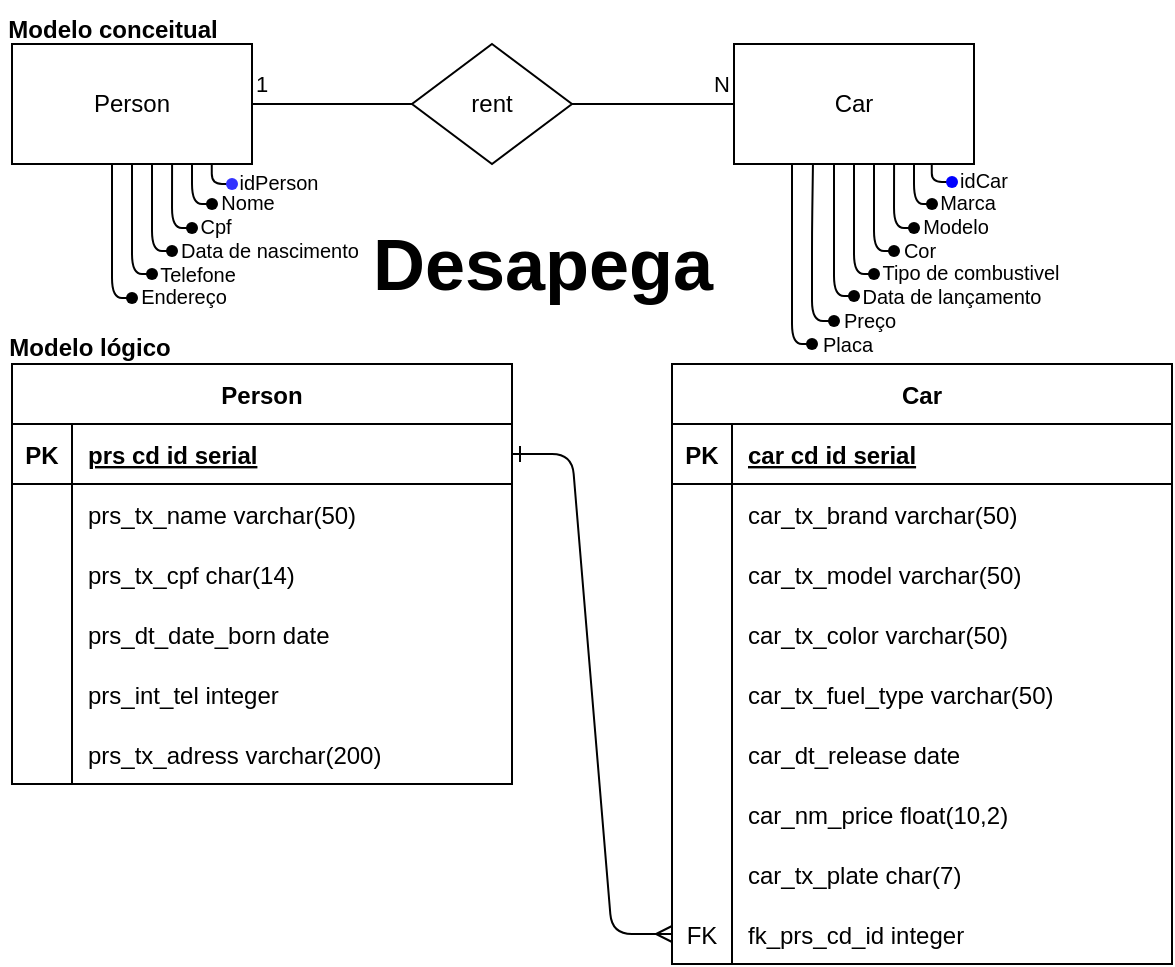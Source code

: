 <mxfile version="21.6.8" type="device">
  <diagram id="R2lEEEUBdFMjLlhIrx00" name="Page-1">
    <mxGraphModel dx="880" dy="1538" grid="1" gridSize="10" guides="1" tooltips="1" connect="1" arrows="1" fold="1" page="1" pageScale="1" pageWidth="850" pageHeight="1100" math="0" shadow="0" extFonts="Permanent Marker^https://fonts.googleapis.com/css?family=Permanent+Marker">
      <root>
        <mxCell id="0" />
        <mxCell id="1" parent="0" />
        <mxCell id="C-vyLk0tnHw3VtMMgP7b-1" value="" style="edgeStyle=entityRelationEdgeStyle;endArrow=ERmany;startArrow=ERone;endFill=0;startFill=0;entryX=0;entryY=0.5;entryDx=0;entryDy=0;rounded=1;" parent="1" source="C-vyLk0tnHw3VtMMgP7b-24" target="DsiTZNn70ycX-_VobmkY-86" edge="1">
          <mxGeometry width="100" height="100" relative="1" as="geometry">
            <mxPoint x="340" y="720" as="sourcePoint" />
            <mxPoint x="440" y="620" as="targetPoint" />
          </mxGeometry>
        </mxCell>
        <mxCell id="C-vyLk0tnHw3VtMMgP7b-2" value="Car" style="shape=table;startSize=30;container=1;collapsible=1;childLayout=tableLayout;fixedRows=1;rowLines=0;fontStyle=1;align=center;resizeLast=1;rounded=0;" parent="1" vertex="1">
          <mxGeometry x="450" y="120" width="250" height="300" as="geometry" />
        </mxCell>
        <mxCell id="C-vyLk0tnHw3VtMMgP7b-3" value="" style="shape=partialRectangle;collapsible=0;dropTarget=0;pointerEvents=0;fillColor=none;points=[[0,0.5],[1,0.5]];portConstraint=eastwest;top=0;left=0;right=0;bottom=1;rounded=0;" parent="C-vyLk0tnHw3VtMMgP7b-2" vertex="1">
          <mxGeometry y="30" width="250" height="30" as="geometry" />
        </mxCell>
        <mxCell id="C-vyLk0tnHw3VtMMgP7b-4" value="PK" style="shape=partialRectangle;overflow=hidden;connectable=0;fillColor=none;top=0;left=0;bottom=0;right=0;fontStyle=1;rounded=0;" parent="C-vyLk0tnHw3VtMMgP7b-3" vertex="1">
          <mxGeometry width="30" height="30" as="geometry">
            <mxRectangle width="30" height="30" as="alternateBounds" />
          </mxGeometry>
        </mxCell>
        <mxCell id="C-vyLk0tnHw3VtMMgP7b-5" value="car cd id serial" style="shape=partialRectangle;overflow=hidden;connectable=0;fillColor=none;top=0;left=0;bottom=0;right=0;align=left;spacingLeft=6;fontStyle=5;rounded=0;" parent="C-vyLk0tnHw3VtMMgP7b-3" vertex="1">
          <mxGeometry x="30" width="220" height="30" as="geometry">
            <mxRectangle width="220" height="30" as="alternateBounds" />
          </mxGeometry>
        </mxCell>
        <mxCell id="C-vyLk0tnHw3VtMMgP7b-6" value="" style="shape=partialRectangle;collapsible=0;dropTarget=0;pointerEvents=0;fillColor=none;points=[[0,0.5],[1,0.5]];portConstraint=eastwest;top=0;left=0;right=0;bottom=0;rounded=0;" parent="C-vyLk0tnHw3VtMMgP7b-2" vertex="1">
          <mxGeometry y="60" width="250" height="30" as="geometry" />
        </mxCell>
        <mxCell id="C-vyLk0tnHw3VtMMgP7b-7" value="" style="shape=partialRectangle;overflow=hidden;connectable=0;fillColor=none;top=0;left=0;bottom=0;right=0;rounded=0;" parent="C-vyLk0tnHw3VtMMgP7b-6" vertex="1">
          <mxGeometry width="30" height="30" as="geometry">
            <mxRectangle width="30" height="30" as="alternateBounds" />
          </mxGeometry>
        </mxCell>
        <mxCell id="C-vyLk0tnHw3VtMMgP7b-8" value="car_tx_brand varchar(50)" style="shape=partialRectangle;overflow=hidden;connectable=0;fillColor=none;top=0;left=0;bottom=0;right=0;align=left;spacingLeft=6;rounded=0;" parent="C-vyLk0tnHw3VtMMgP7b-6" vertex="1">
          <mxGeometry x="30" width="220" height="30" as="geometry">
            <mxRectangle width="220" height="30" as="alternateBounds" />
          </mxGeometry>
        </mxCell>
        <mxCell id="C-vyLk0tnHw3VtMMgP7b-9" value="" style="shape=partialRectangle;collapsible=0;dropTarget=0;pointerEvents=0;fillColor=none;points=[[0,0.5],[1,0.5]];portConstraint=eastwest;top=0;left=0;right=0;bottom=0;rounded=0;" parent="C-vyLk0tnHw3VtMMgP7b-2" vertex="1">
          <mxGeometry y="90" width="250" height="30" as="geometry" />
        </mxCell>
        <mxCell id="C-vyLk0tnHw3VtMMgP7b-10" value="" style="shape=partialRectangle;overflow=hidden;connectable=0;fillColor=none;top=0;left=0;bottom=0;right=0;rounded=0;" parent="C-vyLk0tnHw3VtMMgP7b-9" vertex="1">
          <mxGeometry width="30" height="30" as="geometry">
            <mxRectangle width="30" height="30" as="alternateBounds" />
          </mxGeometry>
        </mxCell>
        <mxCell id="C-vyLk0tnHw3VtMMgP7b-11" value="car_tx_model varchar(50)" style="shape=partialRectangle;overflow=hidden;connectable=0;fillColor=none;top=0;left=0;bottom=0;right=0;align=left;spacingLeft=6;rounded=0;" parent="C-vyLk0tnHw3VtMMgP7b-9" vertex="1">
          <mxGeometry x="30" width="220" height="30" as="geometry">
            <mxRectangle width="220" height="30" as="alternateBounds" />
          </mxGeometry>
        </mxCell>
        <mxCell id="DsiTZNn70ycX-_VobmkY-77" value="" style="shape=partialRectangle;collapsible=0;dropTarget=0;pointerEvents=0;fillColor=none;points=[[0,0.5],[1,0.5]];portConstraint=eastwest;top=0;left=0;right=0;bottom=0;rounded=0;" parent="C-vyLk0tnHw3VtMMgP7b-2" vertex="1">
          <mxGeometry y="120" width="250" height="30" as="geometry" />
        </mxCell>
        <mxCell id="DsiTZNn70ycX-_VobmkY-78" value="" style="shape=partialRectangle;overflow=hidden;connectable=0;fillColor=none;top=0;left=0;bottom=0;right=0;rounded=0;" parent="DsiTZNn70ycX-_VobmkY-77" vertex="1">
          <mxGeometry width="30" height="30" as="geometry">
            <mxRectangle width="30" height="30" as="alternateBounds" />
          </mxGeometry>
        </mxCell>
        <mxCell id="DsiTZNn70ycX-_VobmkY-79" value="car_tx_color varchar(50)" style="shape=partialRectangle;overflow=hidden;connectable=0;fillColor=none;top=0;left=0;bottom=0;right=0;align=left;spacingLeft=6;rounded=0;" parent="DsiTZNn70ycX-_VobmkY-77" vertex="1">
          <mxGeometry x="30" width="220" height="30" as="geometry">
            <mxRectangle width="220" height="30" as="alternateBounds" />
          </mxGeometry>
        </mxCell>
        <mxCell id="DsiTZNn70ycX-_VobmkY-74" value="" style="shape=partialRectangle;collapsible=0;dropTarget=0;pointerEvents=0;fillColor=none;points=[[0,0.5],[1,0.5]];portConstraint=eastwest;top=0;left=0;right=0;bottom=0;rounded=0;" parent="C-vyLk0tnHw3VtMMgP7b-2" vertex="1">
          <mxGeometry y="150" width="250" height="30" as="geometry" />
        </mxCell>
        <mxCell id="DsiTZNn70ycX-_VobmkY-75" value="" style="shape=partialRectangle;overflow=hidden;connectable=0;fillColor=none;top=0;left=0;bottom=0;right=0;rounded=0;" parent="DsiTZNn70ycX-_VobmkY-74" vertex="1">
          <mxGeometry width="30" height="30" as="geometry">
            <mxRectangle width="30" height="30" as="alternateBounds" />
          </mxGeometry>
        </mxCell>
        <mxCell id="DsiTZNn70ycX-_VobmkY-76" value="car_tx_fuel_type varchar(50)" style="shape=partialRectangle;overflow=hidden;connectable=0;fillColor=none;top=0;left=0;bottom=0;right=0;align=left;spacingLeft=6;rounded=0;" parent="DsiTZNn70ycX-_VobmkY-74" vertex="1">
          <mxGeometry x="30" width="220" height="30" as="geometry">
            <mxRectangle width="220" height="30" as="alternateBounds" />
          </mxGeometry>
        </mxCell>
        <mxCell id="DsiTZNn70ycX-_VobmkY-55" value="" style="shape=partialRectangle;collapsible=0;dropTarget=0;pointerEvents=0;fillColor=none;points=[[0,0.5],[1,0.5]];portConstraint=eastwest;top=0;left=0;right=0;bottom=0;rounded=0;" parent="C-vyLk0tnHw3VtMMgP7b-2" vertex="1">
          <mxGeometry y="180" width="250" height="30" as="geometry" />
        </mxCell>
        <mxCell id="DsiTZNn70ycX-_VobmkY-56" value="" style="shape=partialRectangle;overflow=hidden;connectable=0;fillColor=none;top=0;left=0;bottom=0;right=0;rounded=0;" parent="DsiTZNn70ycX-_VobmkY-55" vertex="1">
          <mxGeometry width="30" height="30" as="geometry">
            <mxRectangle width="30" height="30" as="alternateBounds" />
          </mxGeometry>
        </mxCell>
        <mxCell id="DsiTZNn70ycX-_VobmkY-57" value="car_dt_release date" style="shape=partialRectangle;overflow=hidden;connectable=0;fillColor=none;top=0;left=0;bottom=0;right=0;align=left;spacingLeft=6;rounded=0;" parent="DsiTZNn70ycX-_VobmkY-55" vertex="1">
          <mxGeometry x="30" width="220" height="30" as="geometry">
            <mxRectangle width="220" height="30" as="alternateBounds" />
          </mxGeometry>
        </mxCell>
        <mxCell id="DsiTZNn70ycX-_VobmkY-97" value="" style="shape=partialRectangle;collapsible=0;dropTarget=0;pointerEvents=0;fillColor=none;points=[[0,0.5],[1,0.5]];portConstraint=eastwest;top=0;left=0;right=0;bottom=0;rounded=0;" parent="C-vyLk0tnHw3VtMMgP7b-2" vertex="1">
          <mxGeometry y="210" width="250" height="30" as="geometry" />
        </mxCell>
        <mxCell id="DsiTZNn70ycX-_VobmkY-98" value="" style="shape=partialRectangle;overflow=hidden;connectable=0;fillColor=none;top=0;left=0;bottom=0;right=0;rounded=0;" parent="DsiTZNn70ycX-_VobmkY-97" vertex="1">
          <mxGeometry width="30" height="30" as="geometry">
            <mxRectangle width="30" height="30" as="alternateBounds" />
          </mxGeometry>
        </mxCell>
        <mxCell id="DsiTZNn70ycX-_VobmkY-99" value="car_nm_price float(10,2)" style="shape=partialRectangle;overflow=hidden;connectable=0;fillColor=none;top=0;left=0;bottom=0;right=0;align=left;spacingLeft=6;rounded=0;" parent="DsiTZNn70ycX-_VobmkY-97" vertex="1">
          <mxGeometry x="30" width="220" height="30" as="geometry">
            <mxRectangle width="220" height="30" as="alternateBounds" />
          </mxGeometry>
        </mxCell>
        <mxCell id="DsiTZNn70ycX-_VobmkY-100" value="" style="shape=partialRectangle;collapsible=0;dropTarget=0;pointerEvents=0;fillColor=none;points=[[0,0.5],[1,0.5]];portConstraint=eastwest;top=0;left=0;right=0;bottom=0;rounded=0;" parent="C-vyLk0tnHw3VtMMgP7b-2" vertex="1">
          <mxGeometry y="240" width="250" height="30" as="geometry" />
        </mxCell>
        <mxCell id="DsiTZNn70ycX-_VobmkY-101" value="" style="shape=partialRectangle;overflow=hidden;connectable=0;fillColor=none;top=0;left=0;bottom=0;right=0;rounded=0;" parent="DsiTZNn70ycX-_VobmkY-100" vertex="1">
          <mxGeometry width="30" height="30" as="geometry">
            <mxRectangle width="30" height="30" as="alternateBounds" />
          </mxGeometry>
        </mxCell>
        <mxCell id="DsiTZNn70ycX-_VobmkY-102" value="car_tx_plate char(7)" style="shape=partialRectangle;overflow=hidden;connectable=0;fillColor=none;top=0;left=0;bottom=0;right=0;align=left;spacingLeft=6;rounded=0;" parent="DsiTZNn70ycX-_VobmkY-100" vertex="1">
          <mxGeometry x="30" width="220" height="30" as="geometry">
            <mxRectangle width="220" height="30" as="alternateBounds" />
          </mxGeometry>
        </mxCell>
        <mxCell id="DsiTZNn70ycX-_VobmkY-86" value="" style="shape=partialRectangle;collapsible=0;dropTarget=0;pointerEvents=0;fillColor=none;points=[[0,0.5],[1,0.5]];portConstraint=eastwest;top=0;left=0;right=0;bottom=0;rounded=0;" parent="C-vyLk0tnHw3VtMMgP7b-2" vertex="1">
          <mxGeometry y="270" width="250" height="30" as="geometry" />
        </mxCell>
        <mxCell id="DsiTZNn70ycX-_VobmkY-87" value="FK" style="shape=partialRectangle;overflow=hidden;connectable=0;fillColor=none;top=0;left=0;bottom=0;right=0;rounded=0;" parent="DsiTZNn70ycX-_VobmkY-86" vertex="1">
          <mxGeometry width="30" height="30" as="geometry">
            <mxRectangle width="30" height="30" as="alternateBounds" />
          </mxGeometry>
        </mxCell>
        <mxCell id="DsiTZNn70ycX-_VobmkY-88" value="fk_prs_cd_id integer" style="shape=partialRectangle;overflow=hidden;connectable=0;fillColor=none;top=0;left=0;bottom=0;right=0;align=left;spacingLeft=6;rounded=0;" parent="DsiTZNn70ycX-_VobmkY-86" vertex="1">
          <mxGeometry x="30" width="220" height="30" as="geometry">
            <mxRectangle width="220" height="30" as="alternateBounds" />
          </mxGeometry>
        </mxCell>
        <mxCell id="C-vyLk0tnHw3VtMMgP7b-23" value="Person" style="shape=table;startSize=30;container=1;collapsible=1;childLayout=tableLayout;fixedRows=1;rowLines=0;fontStyle=1;align=center;resizeLast=1;rounded=0;" parent="1" vertex="1">
          <mxGeometry x="120" y="120" width="250" height="210" as="geometry" />
        </mxCell>
        <mxCell id="C-vyLk0tnHw3VtMMgP7b-24" value="" style="shape=partialRectangle;collapsible=0;dropTarget=0;pointerEvents=0;fillColor=none;points=[[0,0.5],[1,0.5]];portConstraint=eastwest;top=0;left=0;right=0;bottom=1;rounded=0;" parent="C-vyLk0tnHw3VtMMgP7b-23" vertex="1">
          <mxGeometry y="30" width="250" height="30" as="geometry" />
        </mxCell>
        <mxCell id="C-vyLk0tnHw3VtMMgP7b-25" value="PK" style="shape=partialRectangle;overflow=hidden;connectable=0;fillColor=none;top=0;left=0;bottom=0;right=0;fontStyle=1;rounded=0;" parent="C-vyLk0tnHw3VtMMgP7b-24" vertex="1">
          <mxGeometry width="30" height="30" as="geometry">
            <mxRectangle width="30" height="30" as="alternateBounds" />
          </mxGeometry>
        </mxCell>
        <mxCell id="C-vyLk0tnHw3VtMMgP7b-26" value="prs cd id serial" style="shape=partialRectangle;overflow=hidden;connectable=0;fillColor=none;top=0;left=0;bottom=0;right=0;align=left;spacingLeft=6;fontStyle=5;rounded=0;" parent="C-vyLk0tnHw3VtMMgP7b-24" vertex="1">
          <mxGeometry x="30" width="220" height="30" as="geometry">
            <mxRectangle width="220" height="30" as="alternateBounds" />
          </mxGeometry>
        </mxCell>
        <mxCell id="C-vyLk0tnHw3VtMMgP7b-27" value="" style="shape=partialRectangle;collapsible=0;dropTarget=0;pointerEvents=0;fillColor=none;points=[[0,0.5],[1,0.5]];portConstraint=eastwest;top=0;left=0;right=0;bottom=0;rounded=0;" parent="C-vyLk0tnHw3VtMMgP7b-23" vertex="1">
          <mxGeometry y="60" width="250" height="30" as="geometry" />
        </mxCell>
        <mxCell id="C-vyLk0tnHw3VtMMgP7b-28" value="" style="shape=partialRectangle;overflow=hidden;connectable=0;fillColor=none;top=0;left=0;bottom=0;right=0;rounded=0;" parent="C-vyLk0tnHw3VtMMgP7b-27" vertex="1">
          <mxGeometry width="30" height="30" as="geometry">
            <mxRectangle width="30" height="30" as="alternateBounds" />
          </mxGeometry>
        </mxCell>
        <mxCell id="C-vyLk0tnHw3VtMMgP7b-29" value="prs_tx_name varchar(50)" style="shape=partialRectangle;overflow=hidden;connectable=0;fillColor=none;top=0;left=0;bottom=0;right=0;align=left;spacingLeft=6;rounded=0;" parent="C-vyLk0tnHw3VtMMgP7b-27" vertex="1">
          <mxGeometry x="30" width="220" height="30" as="geometry">
            <mxRectangle width="220" height="30" as="alternateBounds" />
          </mxGeometry>
        </mxCell>
        <mxCell id="DsiTZNn70ycX-_VobmkY-1" value="" style="shape=partialRectangle;collapsible=0;dropTarget=0;pointerEvents=0;fillColor=none;points=[[0,0.5],[1,0.5]];portConstraint=eastwest;top=0;left=0;right=0;bottom=0;rounded=0;" parent="C-vyLk0tnHw3VtMMgP7b-23" vertex="1">
          <mxGeometry y="90" width="250" height="30" as="geometry" />
        </mxCell>
        <mxCell id="DsiTZNn70ycX-_VobmkY-2" value="" style="shape=partialRectangle;overflow=hidden;connectable=0;fillColor=none;top=0;left=0;bottom=0;right=0;rounded=0;" parent="DsiTZNn70ycX-_VobmkY-1" vertex="1">
          <mxGeometry width="30" height="30" as="geometry">
            <mxRectangle width="30" height="30" as="alternateBounds" />
          </mxGeometry>
        </mxCell>
        <mxCell id="DsiTZNn70ycX-_VobmkY-3" value="prs_tx_cpf char(14)" style="shape=partialRectangle;overflow=hidden;connectable=0;fillColor=none;top=0;left=0;bottom=0;right=0;align=left;spacingLeft=6;rounded=0;" parent="DsiTZNn70ycX-_VobmkY-1" vertex="1">
          <mxGeometry x="30" width="220" height="30" as="geometry">
            <mxRectangle width="220" height="30" as="alternateBounds" />
          </mxGeometry>
        </mxCell>
        <mxCell id="DsiTZNn70ycX-_VobmkY-4" value="" style="shape=partialRectangle;collapsible=0;dropTarget=0;pointerEvents=0;fillColor=none;points=[[0,0.5],[1,0.5]];portConstraint=eastwest;top=0;left=0;right=0;bottom=0;rounded=0;" parent="C-vyLk0tnHw3VtMMgP7b-23" vertex="1">
          <mxGeometry y="120" width="250" height="30" as="geometry" />
        </mxCell>
        <mxCell id="DsiTZNn70ycX-_VobmkY-5" value="" style="shape=partialRectangle;overflow=hidden;connectable=0;fillColor=none;top=0;left=0;bottom=0;right=0;rounded=0;" parent="DsiTZNn70ycX-_VobmkY-4" vertex="1">
          <mxGeometry width="30" height="30" as="geometry">
            <mxRectangle width="30" height="30" as="alternateBounds" />
          </mxGeometry>
        </mxCell>
        <mxCell id="DsiTZNn70ycX-_VobmkY-6" value="prs_dt_date_born date" style="shape=partialRectangle;overflow=hidden;connectable=0;fillColor=none;top=0;left=0;bottom=0;right=0;align=left;spacingLeft=6;rounded=0;" parent="DsiTZNn70ycX-_VobmkY-4" vertex="1">
          <mxGeometry x="30" width="220" height="30" as="geometry">
            <mxRectangle width="220" height="30" as="alternateBounds" />
          </mxGeometry>
        </mxCell>
        <mxCell id="DsiTZNn70ycX-_VobmkY-7" value="" style="shape=partialRectangle;collapsible=0;dropTarget=0;pointerEvents=0;fillColor=none;points=[[0,0.5],[1,0.5]];portConstraint=eastwest;top=0;left=0;right=0;bottom=0;rounded=0;" parent="C-vyLk0tnHw3VtMMgP7b-23" vertex="1">
          <mxGeometry y="150" width="250" height="30" as="geometry" />
        </mxCell>
        <mxCell id="DsiTZNn70ycX-_VobmkY-8" value="" style="shape=partialRectangle;overflow=hidden;connectable=0;fillColor=none;top=0;left=0;bottom=0;right=0;rounded=0;" parent="DsiTZNn70ycX-_VobmkY-7" vertex="1">
          <mxGeometry width="30" height="30" as="geometry">
            <mxRectangle width="30" height="30" as="alternateBounds" />
          </mxGeometry>
        </mxCell>
        <mxCell id="DsiTZNn70ycX-_VobmkY-9" value="prs_int_tel integer" style="shape=partialRectangle;overflow=hidden;connectable=0;fillColor=none;top=0;left=0;bottom=0;right=0;align=left;spacingLeft=6;rounded=0;" parent="DsiTZNn70ycX-_VobmkY-7" vertex="1">
          <mxGeometry x="30" width="220" height="30" as="geometry">
            <mxRectangle width="220" height="30" as="alternateBounds" />
          </mxGeometry>
        </mxCell>
        <mxCell id="DsiTZNn70ycX-_VobmkY-33" value="" style="shape=partialRectangle;collapsible=0;dropTarget=0;pointerEvents=0;fillColor=none;points=[[0,0.5],[1,0.5]];portConstraint=eastwest;top=0;left=0;right=0;bottom=0;rounded=0;" parent="C-vyLk0tnHw3VtMMgP7b-23" vertex="1">
          <mxGeometry y="180" width="250" height="30" as="geometry" />
        </mxCell>
        <mxCell id="DsiTZNn70ycX-_VobmkY-34" value="" style="shape=partialRectangle;overflow=hidden;connectable=0;fillColor=none;top=0;left=0;bottom=0;right=0;rounded=0;" parent="DsiTZNn70ycX-_VobmkY-33" vertex="1">
          <mxGeometry width="30" height="30" as="geometry">
            <mxRectangle width="30" height="30" as="alternateBounds" />
          </mxGeometry>
        </mxCell>
        <mxCell id="DsiTZNn70ycX-_VobmkY-35" value="prs_tx_adress varchar(200)" style="shape=partialRectangle;overflow=hidden;connectable=0;fillColor=none;top=0;left=0;bottom=0;right=0;align=left;spacingLeft=6;rounded=0;" parent="DsiTZNn70ycX-_VobmkY-33" vertex="1">
          <mxGeometry x="30" width="220" height="30" as="geometry">
            <mxRectangle width="220" height="30" as="alternateBounds" />
          </mxGeometry>
        </mxCell>
        <mxCell id="DsiTZNn70ycX-_VobmkY-10" value="Person" style="rounded=0;whiteSpace=wrap;html=1;" parent="1" vertex="1">
          <mxGeometry x="120" y="-40" width="120" height="60" as="geometry" />
        </mxCell>
        <mxCell id="DsiTZNn70ycX-_VobmkY-12" value="rent" style="rhombus;whiteSpace=wrap;html=1;rounded=0;" parent="1" vertex="1">
          <mxGeometry x="320" y="-40" width="80" height="60" as="geometry" />
        </mxCell>
        <mxCell id="DsiTZNn70ycX-_VobmkY-13" value="" style="endArrow=none;html=1;rounded=0;exitX=1;exitY=0.5;exitDx=0;exitDy=0;entryX=0;entryY=0.5;entryDx=0;entryDy=0;" parent="1" source="DsiTZNn70ycX-_VobmkY-10" target="DsiTZNn70ycX-_VobmkY-12" edge="1">
          <mxGeometry width="50" height="50" relative="1" as="geometry">
            <mxPoint x="360" y="150" as="sourcePoint" />
            <mxPoint x="410" y="100" as="targetPoint" />
          </mxGeometry>
        </mxCell>
        <mxCell id="DsiTZNn70ycX-_VobmkY-14" value="" style="endArrow=none;html=1;rounded=0;entryX=0;entryY=0.5;entryDx=0;entryDy=0;" parent="1" edge="1">
          <mxGeometry width="50" height="50" relative="1" as="geometry">
            <mxPoint x="400" y="-10" as="sourcePoint" />
            <mxPoint x="490" y="-10" as="targetPoint" />
          </mxGeometry>
        </mxCell>
        <mxCell id="DsiTZNn70ycX-_VobmkY-16" style="edgeStyle=orthogonalEdgeStyle;rounded=1;orthogonalLoop=1;jettySize=auto;html=1;entryX=0.75;entryY=1;entryDx=0;entryDy=0;endArrow=none;endFill=0;" parent="1" source="DsiTZNn70ycX-_VobmkY-15" target="DsiTZNn70ycX-_VobmkY-10" edge="1">
          <mxGeometry relative="1" as="geometry" />
        </mxCell>
        <mxCell id="DsiTZNn70ycX-_VobmkY-15" value="" style="shape=waypoint;sketch=0;fillStyle=solid;size=6;pointerEvents=1;points=[];fillColor=none;resizable=0;rotatable=0;perimeter=centerPerimeter;snapToPoint=1;rounded=0;" parent="1" vertex="1">
          <mxGeometry x="210" y="30" width="20" height="20" as="geometry" />
        </mxCell>
        <mxCell id="DsiTZNn70ycX-_VobmkY-18" value="&lt;font style=&quot;font-size: 10px;&quot;&gt;Nome&lt;/font&gt;" style="text;html=1;strokeColor=none;fillColor=none;align=center;verticalAlign=middle;whiteSpace=wrap;rounded=0;" parent="1" vertex="1">
          <mxGeometry x="220" y="31" width="36" height="15" as="geometry" />
        </mxCell>
        <mxCell id="DsiTZNn70ycX-_VobmkY-19" value="&lt;font style=&quot;font-size: 10px;&quot;&gt;Cpf&lt;/font&gt;" style="text;html=1;strokeColor=none;fillColor=none;align=center;verticalAlign=middle;whiteSpace=wrap;rounded=0;" parent="1" vertex="1">
          <mxGeometry x="209" y="43" width="26" height="15" as="geometry" />
        </mxCell>
        <mxCell id="DsiTZNn70ycX-_VobmkY-21" style="edgeStyle=orthogonalEdgeStyle;rounded=1;orthogonalLoop=1;jettySize=auto;html=1;entryX=0.667;entryY=1;entryDx=0;entryDy=0;entryPerimeter=0;endArrow=none;endFill=0;" parent="1" source="DsiTZNn70ycX-_VobmkY-20" target="DsiTZNn70ycX-_VobmkY-10" edge="1">
          <mxGeometry relative="1" as="geometry" />
        </mxCell>
        <mxCell id="DsiTZNn70ycX-_VobmkY-20" value="" style="shape=waypoint;sketch=0;fillStyle=solid;size=6;pointerEvents=1;points=[];fillColor=none;resizable=0;rotatable=0;perimeter=centerPerimeter;snapToPoint=1;rounded=0;" parent="1" vertex="1">
          <mxGeometry x="200" y="42" width="20" height="20" as="geometry" />
        </mxCell>
        <mxCell id="DsiTZNn70ycX-_VobmkY-23" value="&lt;font style=&quot;font-size: 10px;&quot;&gt;Data de nascimento&lt;/font&gt;" style="text;html=1;strokeColor=none;fillColor=none;align=center;verticalAlign=middle;whiteSpace=wrap;rounded=0;" parent="1" vertex="1">
          <mxGeometry x="201" y="55" width="96" height="15" as="geometry" />
        </mxCell>
        <mxCell id="DsiTZNn70ycX-_VobmkY-25" style="edgeStyle=orthogonalEdgeStyle;shape=connector;rounded=1;orthogonalLoop=1;jettySize=auto;html=1;labelBackgroundColor=default;strokeColor=default;fontFamily=Helvetica;fontSize=11;fontColor=default;endArrow=none;endFill=0;" parent="1" source="DsiTZNn70ycX-_VobmkY-24" edge="1">
          <mxGeometry relative="1" as="geometry">
            <mxPoint x="214" y="64.5" as="sourcePoint" />
            <mxPoint x="190" y="20" as="targetPoint" />
            <Array as="points">
              <mxPoint x="190" y="64" />
            </Array>
          </mxGeometry>
        </mxCell>
        <mxCell id="DsiTZNn70ycX-_VobmkY-24" value="" style="shape=waypoint;sketch=0;fillStyle=solid;size=6;pointerEvents=1;points=[];fillColor=none;resizable=0;rotatable=0;perimeter=centerPerimeter;snapToPoint=1;rounded=0;" parent="1" vertex="1">
          <mxGeometry x="190" y="53.5" width="20" height="20" as="geometry" />
        </mxCell>
        <mxCell id="DsiTZNn70ycX-_VobmkY-27" value="&lt;font style=&quot;font-size: 10px;&quot;&gt;Telefone&lt;/font&gt;" style="text;html=1;strokeColor=none;fillColor=none;align=center;verticalAlign=middle;whiteSpace=wrap;rounded=0;" parent="1" vertex="1">
          <mxGeometry x="190" y="67" width="46" height="15" as="geometry" />
        </mxCell>
        <mxCell id="DsiTZNn70ycX-_VobmkY-29" style="edgeStyle=orthogonalEdgeStyle;shape=connector;rounded=1;orthogonalLoop=1;jettySize=auto;html=1;labelBackgroundColor=default;strokeColor=default;fontFamily=Helvetica;fontSize=11;fontColor=default;endArrow=none;endFill=0;entryX=0.5;entryY=1;entryDx=0;entryDy=0;" parent="1" source="DsiTZNn70ycX-_VobmkY-28" target="DsiTZNn70ycX-_VobmkY-10" edge="1">
          <mxGeometry relative="1" as="geometry">
            <mxPoint x="180" y="78" as="targetPoint" />
            <Array as="points">
              <mxPoint x="180" y="75" />
            </Array>
          </mxGeometry>
        </mxCell>
        <mxCell id="DsiTZNn70ycX-_VobmkY-28" value="" style="shape=waypoint;sketch=0;fillStyle=solid;size=6;pointerEvents=1;points=[];fillColor=none;resizable=0;rotatable=0;perimeter=centerPerimeter;snapToPoint=1;rounded=0;" parent="1" vertex="1">
          <mxGeometry x="180" y="65" width="20" height="20" as="geometry" />
        </mxCell>
        <mxCell id="DsiTZNn70ycX-_VobmkY-30" value="&lt;font style=&quot;font-size: 10px;&quot;&gt;Endereço&lt;/font&gt;" style="text;html=1;strokeColor=none;fillColor=none;align=center;verticalAlign=middle;whiteSpace=wrap;rounded=0;" parent="1" vertex="1">
          <mxGeometry x="183" y="78" width="46" height="15" as="geometry" />
        </mxCell>
        <mxCell id="DsiTZNn70ycX-_VobmkY-32" style="edgeStyle=orthogonalEdgeStyle;shape=connector;rounded=1;orthogonalLoop=1;jettySize=auto;html=1;labelBackgroundColor=default;strokeColor=default;fontFamily=Helvetica;fontSize=11;fontColor=default;endArrow=none;endFill=0;" parent="1" source="DsiTZNn70ycX-_VobmkY-31" edge="1">
          <mxGeometry relative="1" as="geometry">
            <mxPoint x="170" y="20" as="targetPoint" />
            <Array as="points">
              <mxPoint x="170" y="87" />
            </Array>
          </mxGeometry>
        </mxCell>
        <mxCell id="DsiTZNn70ycX-_VobmkY-31" value="" style="shape=waypoint;sketch=0;fillStyle=solid;size=6;pointerEvents=1;points=[];fillColor=none;resizable=0;rotatable=0;perimeter=centerPerimeter;snapToPoint=1;rounded=0;" parent="1" vertex="1">
          <mxGeometry x="170" y="77" width="20" height="20" as="geometry" />
        </mxCell>
        <mxCell id="DsiTZNn70ycX-_VobmkY-36" value="1" style="text;html=1;strokeColor=none;fillColor=none;align=center;verticalAlign=middle;whiteSpace=wrap;rounded=0;fontSize=11;fontFamily=Helvetica;fontColor=default;" parent="1" vertex="1">
          <mxGeometry x="240" y="-30" width="10" height="20" as="geometry" />
        </mxCell>
        <mxCell id="DsiTZNn70ycX-_VobmkY-37" value="N" style="text;html=1;strokeColor=none;fillColor=none;align=center;verticalAlign=middle;whiteSpace=wrap;rounded=0;fontSize=11;fontFamily=Helvetica;fontColor=default;" parent="1" vertex="1">
          <mxGeometry x="470" y="-30" width="10" height="20" as="geometry" />
        </mxCell>
        <mxCell id="DsiTZNn70ycX-_VobmkY-38" value="Car" style="rounded=0;whiteSpace=wrap;html=1;" parent="1" vertex="1">
          <mxGeometry x="481" y="-40" width="120" height="60" as="geometry" />
        </mxCell>
        <mxCell id="DsiTZNn70ycX-_VobmkY-39" style="edgeStyle=orthogonalEdgeStyle;rounded=1;orthogonalLoop=1;jettySize=auto;html=1;entryX=0.75;entryY=1;entryDx=0;entryDy=0;endArrow=none;endFill=0;" parent="1" source="DsiTZNn70ycX-_VobmkY-40" target="DsiTZNn70ycX-_VobmkY-38" edge="1">
          <mxGeometry relative="1" as="geometry" />
        </mxCell>
        <mxCell id="DsiTZNn70ycX-_VobmkY-40" value="" style="shape=waypoint;sketch=0;fillStyle=solid;size=6;pointerEvents=1;points=[];fillColor=none;resizable=0;rotatable=0;perimeter=centerPerimeter;snapToPoint=1;rounded=0;" parent="1" vertex="1">
          <mxGeometry x="570" y="30" width="20" height="20" as="geometry" />
        </mxCell>
        <mxCell id="DsiTZNn70ycX-_VobmkY-41" value="&lt;font style=&quot;font-size: 10px;&quot;&gt;Marca&lt;/font&gt;" style="text;html=1;strokeColor=none;fillColor=none;align=center;verticalAlign=middle;whiteSpace=wrap;rounded=0;" parent="1" vertex="1">
          <mxGeometry x="580" y="31" width="36" height="15" as="geometry" />
        </mxCell>
        <mxCell id="DsiTZNn70ycX-_VobmkY-42" value="&lt;span style=&quot;font-size: 10px;&quot;&gt;Modelo&lt;/span&gt;" style="text;html=1;strokeColor=none;fillColor=none;align=center;verticalAlign=middle;whiteSpace=wrap;rounded=0;" parent="1" vertex="1">
          <mxGeometry x="574" y="42" width="36" height="17" as="geometry" />
        </mxCell>
        <mxCell id="DsiTZNn70ycX-_VobmkY-43" style="edgeStyle=orthogonalEdgeStyle;rounded=1;orthogonalLoop=1;jettySize=auto;html=1;entryX=0.667;entryY=1;entryDx=0;entryDy=0;entryPerimeter=0;endArrow=none;endFill=0;" parent="1" source="DsiTZNn70ycX-_VobmkY-44" target="DsiTZNn70ycX-_VobmkY-38" edge="1">
          <mxGeometry relative="1" as="geometry" />
        </mxCell>
        <mxCell id="DsiTZNn70ycX-_VobmkY-44" value="" style="shape=waypoint;sketch=0;fillStyle=solid;size=6;pointerEvents=1;points=[];fillColor=none;resizable=0;rotatable=0;perimeter=centerPerimeter;snapToPoint=1;rounded=0;" parent="1" vertex="1">
          <mxGeometry x="561" y="42" width="20" height="20" as="geometry" />
        </mxCell>
        <mxCell id="DsiTZNn70ycX-_VobmkY-45" value="&lt;font style=&quot;font-size: 10px;&quot;&gt;Data de lançamento&lt;/font&gt;" style="text;html=1;strokeColor=none;fillColor=none;align=center;verticalAlign=middle;whiteSpace=wrap;rounded=0;" parent="1" vertex="1">
          <mxGeometry x="542" y="78" width="96" height="15" as="geometry" />
        </mxCell>
        <mxCell id="DsiTZNn70ycX-_VobmkY-46" style="edgeStyle=orthogonalEdgeStyle;shape=connector;rounded=1;orthogonalLoop=1;jettySize=auto;html=1;labelBackgroundColor=default;strokeColor=default;fontFamily=Helvetica;fontSize=11;fontColor=default;endArrow=none;endFill=0;" parent="1" source="DsiTZNn70ycX-_VobmkY-47" edge="1">
          <mxGeometry relative="1" as="geometry">
            <mxPoint x="575" y="64.5" as="sourcePoint" />
            <mxPoint x="551" y="20" as="targetPoint" />
            <Array as="points">
              <mxPoint x="551" y="64" />
            </Array>
          </mxGeometry>
        </mxCell>
        <mxCell id="DsiTZNn70ycX-_VobmkY-47" value="" style="shape=waypoint;sketch=0;fillStyle=solid;size=6;pointerEvents=1;points=[];fillColor=none;resizable=0;rotatable=0;perimeter=centerPerimeter;snapToPoint=1;rounded=0;" parent="1" vertex="1">
          <mxGeometry x="551" y="53.5" width="20" height="20" as="geometry" />
        </mxCell>
        <mxCell id="DsiTZNn70ycX-_VobmkY-48" value="&lt;font style=&quot;font-size: 10px;&quot;&gt;Tipo de combustivel&lt;/font&gt;" style="text;html=1;strokeColor=none;fillColor=none;align=center;verticalAlign=middle;whiteSpace=wrap;rounded=0;" parent="1" vertex="1">
          <mxGeometry x="552" y="66" width="95" height="15" as="geometry" />
        </mxCell>
        <mxCell id="DsiTZNn70ycX-_VobmkY-49" style="edgeStyle=orthogonalEdgeStyle;shape=connector;rounded=1;orthogonalLoop=1;jettySize=auto;html=1;labelBackgroundColor=default;strokeColor=default;fontFamily=Helvetica;fontSize=11;fontColor=default;endArrow=none;endFill=0;entryX=0.5;entryY=1;entryDx=0;entryDy=0;" parent="1" source="DsiTZNn70ycX-_VobmkY-50" target="DsiTZNn70ycX-_VobmkY-38" edge="1">
          <mxGeometry relative="1" as="geometry">
            <mxPoint x="541" y="78" as="targetPoint" />
            <Array as="points">
              <mxPoint x="541" y="75" />
            </Array>
          </mxGeometry>
        </mxCell>
        <mxCell id="DsiTZNn70ycX-_VobmkY-50" value="" style="shape=waypoint;sketch=0;fillStyle=solid;size=6;pointerEvents=1;points=[];fillColor=none;resizable=0;rotatable=0;perimeter=centerPerimeter;snapToPoint=1;rounded=0;" parent="1" vertex="1">
          <mxGeometry x="541" y="65" width="20" height="20" as="geometry" />
        </mxCell>
        <mxCell id="DsiTZNn70ycX-_VobmkY-51" value="&lt;font style=&quot;font-size: 10px;&quot;&gt;Cor&lt;/font&gt;" style="text;html=1;strokeColor=none;fillColor=none;align=center;verticalAlign=middle;whiteSpace=wrap;rounded=0;" parent="1" vertex="1">
          <mxGeometry x="563" y="55" width="22" height="15" as="geometry" />
        </mxCell>
        <mxCell id="DsiTZNn70ycX-_VobmkY-52" style="edgeStyle=orthogonalEdgeStyle;shape=connector;rounded=1;orthogonalLoop=1;jettySize=auto;html=1;labelBackgroundColor=default;strokeColor=default;fontFamily=Helvetica;fontSize=11;fontColor=default;endArrow=none;endFill=0;" parent="1" source="DsiTZNn70ycX-_VobmkY-53" edge="1">
          <mxGeometry relative="1" as="geometry">
            <mxPoint x="531" y="20" as="targetPoint" />
            <Array as="points">
              <mxPoint x="531" y="86" />
            </Array>
            <mxPoint x="541" y="85" as="sourcePoint" />
          </mxGeometry>
        </mxCell>
        <mxCell id="DsiTZNn70ycX-_VobmkY-53" value="" style="shape=waypoint;sketch=0;fillStyle=solid;size=6;pointerEvents=1;points=[];fillColor=none;resizable=0;rotatable=0;perimeter=centerPerimeter;snapToPoint=1;rounded=0;" parent="1" vertex="1">
          <mxGeometry x="531" y="76" width="20" height="20" as="geometry" />
        </mxCell>
        <mxCell id="DsiTZNn70ycX-_VobmkY-89" value="&lt;span style=&quot;font-size: 10px;&quot;&gt;Preço&lt;/span&gt;" style="text;html=1;strokeColor=none;fillColor=none;align=center;verticalAlign=middle;whiteSpace=wrap;rounded=0;" parent="1" vertex="1">
          <mxGeometry x="533" y="89" width="32" height="17" as="geometry" />
        </mxCell>
        <mxCell id="DsiTZNn70ycX-_VobmkY-91" style="edgeStyle=orthogonalEdgeStyle;shape=connector;rounded=1;orthogonalLoop=1;jettySize=auto;html=1;entryX=0.329;entryY=0.996;entryDx=0;entryDy=0;entryPerimeter=0;labelBackgroundColor=default;strokeColor=default;fontFamily=Helvetica;fontSize=11;fontColor=default;endArrow=none;endFill=0;" parent="1" source="DsiTZNn70ycX-_VobmkY-90" target="DsiTZNn70ycX-_VobmkY-38" edge="1">
          <mxGeometry relative="1" as="geometry">
            <Array as="points">
              <mxPoint x="520" y="99" />
              <mxPoint x="520" y="54" />
              <mxPoint x="521" y="54" />
            </Array>
          </mxGeometry>
        </mxCell>
        <mxCell id="DsiTZNn70ycX-_VobmkY-90" value="" style="shape=waypoint;sketch=0;fillStyle=solid;size=6;pointerEvents=1;points=[];fillColor=none;resizable=0;rotatable=0;perimeter=centerPerimeter;snapToPoint=1;rounded=0;" parent="1" vertex="1">
          <mxGeometry x="521" y="88.5" width="20" height="20" as="geometry" />
        </mxCell>
        <mxCell id="DsiTZNn70ycX-_VobmkY-93" value="&lt;span style=&quot;font-size: 10px;&quot;&gt;Placa&lt;/span&gt;" style="text;html=1;strokeColor=none;fillColor=none;align=center;verticalAlign=middle;whiteSpace=wrap;rounded=0;" parent="1" vertex="1">
          <mxGeometry x="522" y="101" width="32" height="17" as="geometry" />
        </mxCell>
        <mxCell id="DsiTZNn70ycX-_VobmkY-95" style="edgeStyle=orthogonalEdgeStyle;shape=connector;rounded=1;orthogonalLoop=1;jettySize=auto;html=1;labelBackgroundColor=default;strokeColor=default;fontFamily=Helvetica;fontSize=11;fontColor=default;endArrow=none;endFill=0;" parent="1" source="DsiTZNn70ycX-_VobmkY-94" edge="1">
          <mxGeometry relative="1" as="geometry">
            <Array as="points">
              <mxPoint x="510" y="110" />
              <mxPoint x="510" y="20" />
            </Array>
            <mxPoint x="510" y="20" as="targetPoint" />
          </mxGeometry>
        </mxCell>
        <mxCell id="DsiTZNn70ycX-_VobmkY-94" value="" style="shape=waypoint;sketch=0;fillStyle=solid;size=6;pointerEvents=1;points=[];fillColor=none;resizable=0;rotatable=0;perimeter=centerPerimeter;snapToPoint=1;rounded=0;" parent="1" vertex="1">
          <mxGeometry x="510" y="100" width="20" height="20" as="geometry" />
        </mxCell>
        <mxCell id="DsiTZNn70ycX-_VobmkY-105" style="edgeStyle=orthogonalEdgeStyle;shape=connector;rounded=1;orthogonalLoop=1;jettySize=auto;html=1;labelBackgroundColor=default;strokeColor=default;fontFamily=Helvetica;fontSize=11;fontColor=default;endArrow=none;endFill=0;entryX=0.849;entryY=0.997;entryDx=0;entryDy=0;entryPerimeter=0;" parent="1" source="DsiTZNn70ycX-_VobmkY-103" edge="1">
          <mxGeometry relative="1" as="geometry">
            <mxPoint x="234" y="30" as="sourcePoint" />
            <mxPoint x="219.88" y="19.82" as="targetPoint" />
          </mxGeometry>
        </mxCell>
        <mxCell id="DsiTZNn70ycX-_VobmkY-103" value="" style="shape=waypoint;sketch=0;fillStyle=solid;size=6;pointerEvents=1;points=[];fillColor=none;resizable=0;rotatable=0;perimeter=centerPerimeter;snapToPoint=1;fontFamily=Helvetica;fontSize=11;fontColor=default;strokeColor=#3333FF;rounded=0;" parent="1" vertex="1">
          <mxGeometry x="220" y="20" width="20" height="20" as="geometry" />
        </mxCell>
        <mxCell id="DsiTZNn70ycX-_VobmkY-106" value="&lt;span style=&quot;font-size: 10px;&quot;&gt;idPerson&lt;/span&gt;" style="text;html=1;strokeColor=none;fillColor=none;align=center;verticalAlign=middle;whiteSpace=wrap;rounded=0;" parent="1" vertex="1">
          <mxGeometry x="233" y="21" width="41" height="15" as="geometry" />
        </mxCell>
        <mxCell id="DsiTZNn70ycX-_VobmkY-110" style="edgeStyle=orthogonalEdgeStyle;shape=connector;rounded=0;orthogonalLoop=1;jettySize=auto;html=1;entryX=-0.016;entryY=0.063;entryDx=0;entryDy=0;entryPerimeter=0;labelBackgroundColor=default;strokeColor=default;fontFamily=Helvetica;fontSize=11;fontColor=default;endArrow=none;endFill=0;" parent="1" source="DsiTZNn70ycX-_VobmkY-107" target="DsiTZNn70ycX-_VobmkY-107" edge="1">
          <mxGeometry relative="1" as="geometry">
            <Array as="points" />
          </mxGeometry>
        </mxCell>
        <mxCell id="DsiTZNn70ycX-_VobmkY-111" style="edgeStyle=orthogonalEdgeStyle;shape=connector;rounded=1;orthogonalLoop=1;jettySize=auto;html=1;entryX=0.824;entryY=1.006;entryDx=0;entryDy=0;entryPerimeter=0;labelBackgroundColor=default;strokeColor=default;fontFamily=Helvetica;fontSize=11;fontColor=default;endArrow=none;endFill=0;" parent="1" source="DsiTZNn70ycX-_VobmkY-107" target="DsiTZNn70ycX-_VobmkY-38" edge="1">
          <mxGeometry relative="1" as="geometry" />
        </mxCell>
        <mxCell id="DsiTZNn70ycX-_VobmkY-107" value="" style="shape=waypoint;sketch=0;fillStyle=solid;size=6;pointerEvents=1;points=[];fillColor=none;resizable=0;rotatable=0;perimeter=centerPerimeter;snapToPoint=1;fontFamily=Helvetica;fontSize=11;fontColor=default;strokeColor=#0000FF;rounded=0;" parent="1" vertex="1">
          <mxGeometry x="580" y="19" width="20" height="20" as="geometry" />
        </mxCell>
        <mxCell id="DsiTZNn70ycX-_VobmkY-108" style="edgeStyle=orthogonalEdgeStyle;shape=connector;rounded=0;orthogonalLoop=1;jettySize=auto;html=1;entryX=0.482;entryY=0.05;entryDx=0;entryDy=0;entryPerimeter=0;labelBackgroundColor=default;strokeColor=default;fontFamily=Helvetica;fontSize=11;fontColor=default;endArrow=none;endFill=0;" parent="1" source="DsiTZNn70ycX-_VobmkY-107" target="DsiTZNn70ycX-_VobmkY-107" edge="1">
          <mxGeometry relative="1" as="geometry" />
        </mxCell>
        <mxCell id="DsiTZNn70ycX-_VobmkY-109" style="edgeStyle=orthogonalEdgeStyle;shape=connector;rounded=0;orthogonalLoop=1;jettySize=auto;html=1;entryX=0.522;entryY=0.058;entryDx=0;entryDy=0;entryPerimeter=0;labelBackgroundColor=default;strokeColor=default;fontFamily=Helvetica;fontSize=11;fontColor=default;endArrow=none;endFill=0;" parent="1" source="DsiTZNn70ycX-_VobmkY-107" target="DsiTZNn70ycX-_VobmkY-107" edge="1">
          <mxGeometry relative="1" as="geometry" />
        </mxCell>
        <mxCell id="DsiTZNn70ycX-_VobmkY-112" value="&lt;font style=&quot;font-size: 10px;&quot;&gt;idCar&lt;/font&gt;" style="text;html=1;strokeColor=none;fillColor=none;align=center;verticalAlign=middle;whiteSpace=wrap;rounded=0;" parent="1" vertex="1">
          <mxGeometry x="591" y="20" width="30" height="15" as="geometry" />
        </mxCell>
        <mxCell id="DsiTZNn70ycX-_VobmkY-113" value="&lt;span style=&quot;font-size: 36px;&quot;&gt;Desapega&lt;/span&gt;" style="text;strokeColor=none;fillColor=none;html=1;fontSize=11;fontStyle=1;verticalAlign=middle;align=center;fontFamily=Helvetica;fontColor=default;rounded=0;" parent="1" vertex="1">
          <mxGeometry x="320" y="40" width="130" height="60" as="geometry" />
        </mxCell>
        <mxCell id="DsiTZNn70ycX-_VobmkY-114" value="&lt;font style=&quot;font-size: 12px;&quot;&gt;&lt;b&gt;Modelo conceitual&lt;/b&gt;&lt;/font&gt;" style="text;html=1;strokeColor=none;fillColor=none;align=center;verticalAlign=middle;whiteSpace=wrap;rounded=0;fontSize=11;fontFamily=Helvetica;fontColor=default;" parent="1" vertex="1">
          <mxGeometry x="114" y="-62" width="113" height="30" as="geometry" />
        </mxCell>
        <mxCell id="DsiTZNn70ycX-_VobmkY-115" value="&lt;font style=&quot;font-size: 12px;&quot;&gt;&lt;b style=&quot;&quot;&gt;Modelo lógico&lt;/b&gt;&lt;/font&gt;" style="text;html=1;strokeColor=none;fillColor=none;align=center;verticalAlign=middle;whiteSpace=wrap;rounded=0;fontSize=11;fontFamily=Helvetica;fontColor=default;" parent="1" vertex="1">
          <mxGeometry x="117" y="97" width="84" height="30" as="geometry" />
        </mxCell>
      </root>
    </mxGraphModel>
  </diagram>
</mxfile>

